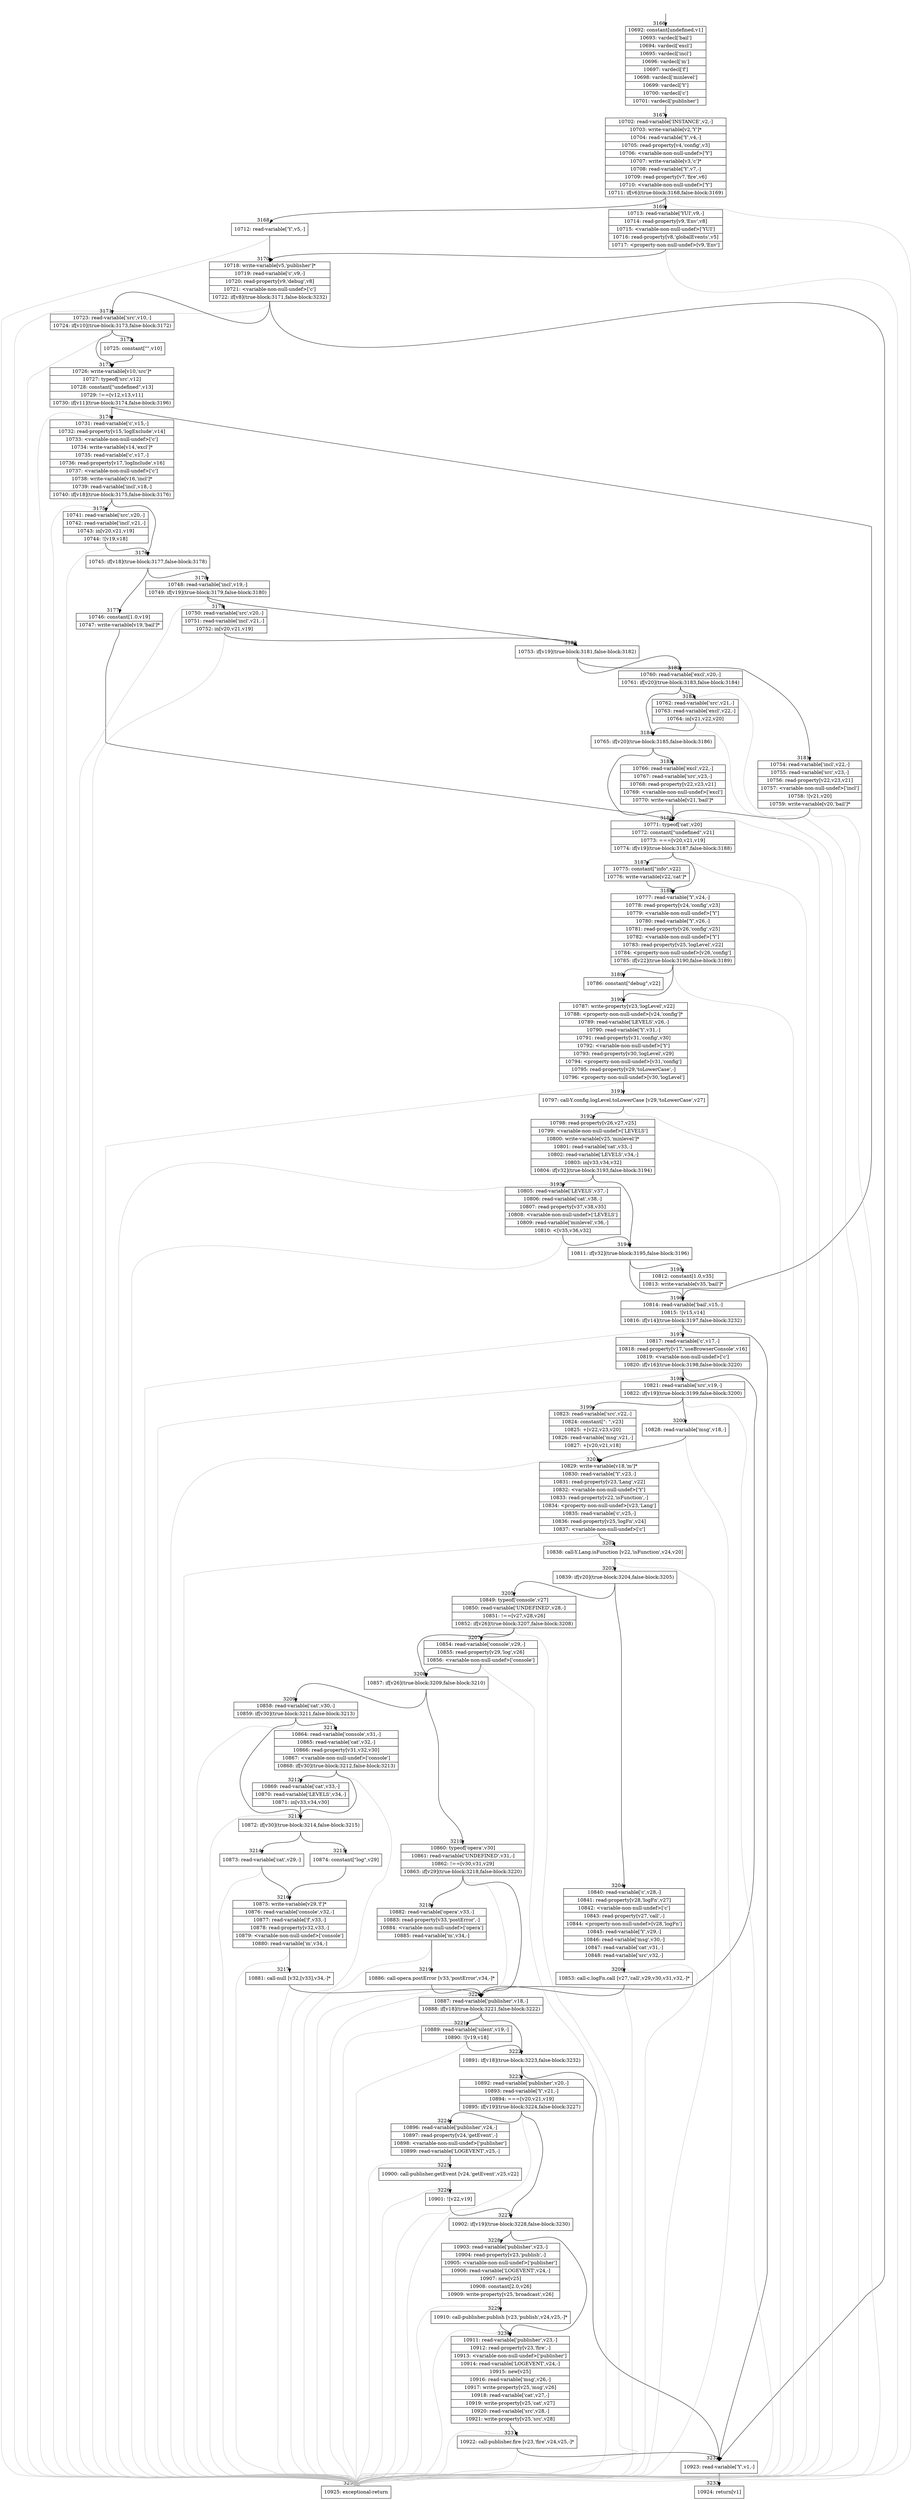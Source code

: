 digraph {
rankdir="TD"
BB_entry168[shape=none,label=""];
BB_entry168 -> BB3166 [tailport=s, headport=n, headlabel="    3166"]
BB3166 [shape=record label="{10692: constant[undefined,v1]|10693: vardecl['bail']|10694: vardecl['excl']|10695: vardecl['incl']|10696: vardecl['m']|10697: vardecl['f']|10698: vardecl['minlevel']|10699: vardecl['Y']|10700: vardecl['c']|10701: vardecl['publisher']}" ] 
BB3166 -> BB3167 [tailport=s, headport=n, headlabel="      3167"]
BB3167 [shape=record label="{10702: read-variable['INSTANCE',v2,-]|10703: write-variable[v2,'Y']*|10704: read-variable['Y',v4,-]|10705: read-property[v4,'config',v3]|10706: \<variable-non-null-undef\>['Y']|10707: write-variable[v3,'c']*|10708: read-variable['Y',v7,-]|10709: read-property[v7,'fire',v6]|10710: \<variable-non-null-undef\>['Y']|10711: if[v6](true-block:3168,false-block:3169)}" ] 
BB3167 -> BB3168 [tailport=s, headport=n, headlabel="      3168"]
BB3167 -> BB3169 [tailport=s, headport=n, headlabel="      3169"]
BB3167 -> BB3234 [tailport=s, headport=n, color=gray, headlabel="      3234"]
BB3168 [shape=record label="{10712: read-variable['Y',v5,-]}" ] 
BB3168 -> BB3170 [tailport=s, headport=n, headlabel="      3170"]
BB3168 -> BB3234 [tailport=s, headport=n, color=gray]
BB3169 [shape=record label="{10713: read-variable['YUI',v9,-]|10714: read-property[v9,'Env',v8]|10715: \<variable-non-null-undef\>['YUI']|10716: read-property[v8,'globalEvents',v5]|10717: \<property-non-null-undef\>[v9,'Env']}" ] 
BB3169 -> BB3170 [tailport=s, headport=n]
BB3169 -> BB3234 [tailport=s, headport=n, color=gray]
BB3170 [shape=record label="{10718: write-variable[v5,'publisher']*|10719: read-variable['c',v9,-]|10720: read-property[v9,'debug',v8]|10721: \<variable-non-null-undef\>['c']|10722: if[v8](true-block:3171,false-block:3232)}" ] 
BB3170 -> BB3171 [tailport=s, headport=n, headlabel="      3171"]
BB3170 -> BB3232 [tailport=s, headport=n, headlabel="      3232"]
BB3170 -> BB3234 [tailport=s, headport=n, color=gray]
BB3171 [shape=record label="{10723: read-variable['src',v10,-]|10724: if[v10](true-block:3173,false-block:3172)}" ] 
BB3171 -> BB3173 [tailport=s, headport=n, headlabel="      3173"]
BB3171 -> BB3172 [tailport=s, headport=n, headlabel="      3172"]
BB3171 -> BB3234 [tailport=s, headport=n, color=gray]
BB3172 [shape=record label="{10725: constant[\"\",v10]}" ] 
BB3172 -> BB3173 [tailport=s, headport=n]
BB3173 [shape=record label="{10726: write-variable[v10,'src']*|10727: typeof['src',v12]|10728: constant[\"undefined\",v13]|10729: !==[v12,v13,v11]|10730: if[v11](true-block:3174,false-block:3196)}" ] 
BB3173 -> BB3174 [tailport=s, headport=n, headlabel="      3174"]
BB3173 -> BB3196 [tailport=s, headport=n, headlabel="      3196"]
BB3173 -> BB3234 [tailport=s, headport=n, color=gray]
BB3174 [shape=record label="{10731: read-variable['c',v15,-]|10732: read-property[v15,'logExclude',v14]|10733: \<variable-non-null-undef\>['c']|10734: write-variable[v14,'excl']*|10735: read-variable['c',v17,-]|10736: read-property[v17,'logInclude',v16]|10737: \<variable-non-null-undef\>['c']|10738: write-variable[v16,'incl']*|10739: read-variable['incl',v18,-]|10740: if[v18](true-block:3175,false-block:3176)}" ] 
BB3174 -> BB3176 [tailport=s, headport=n, headlabel="      3176"]
BB3174 -> BB3175 [tailport=s, headport=n, headlabel="      3175"]
BB3174 -> BB3234 [tailport=s, headport=n, color=gray]
BB3175 [shape=record label="{10741: read-variable['src',v20,-]|10742: read-variable['incl',v21,-]|10743: in[v20,v21,v19]|10744: ![v19,v18]}" ] 
BB3175 -> BB3176 [tailport=s, headport=n]
BB3175 -> BB3234 [tailport=s, headport=n, color=gray]
BB3176 [shape=record label="{10745: if[v18](true-block:3177,false-block:3178)}" ] 
BB3176 -> BB3177 [tailport=s, headport=n, headlabel="      3177"]
BB3176 -> BB3178 [tailport=s, headport=n, headlabel="      3178"]
BB3177 [shape=record label="{10746: constant[1.0,v19]|10747: write-variable[v19,'bail']*}" ] 
BB3177 -> BB3186 [tailport=s, headport=n, headlabel="      3186"]
BB3178 [shape=record label="{10748: read-variable['incl',v19,-]|10749: if[v19](true-block:3179,false-block:3180)}" ] 
BB3178 -> BB3180 [tailport=s, headport=n, headlabel="      3180"]
BB3178 -> BB3179 [tailport=s, headport=n, headlabel="      3179"]
BB3178 -> BB3234 [tailport=s, headport=n, color=gray]
BB3179 [shape=record label="{10750: read-variable['src',v20,-]|10751: read-variable['incl',v21,-]|10752: in[v20,v21,v19]}" ] 
BB3179 -> BB3180 [tailport=s, headport=n]
BB3179 -> BB3234 [tailport=s, headport=n, color=gray]
BB3180 [shape=record label="{10753: if[v19](true-block:3181,false-block:3182)}" ] 
BB3180 -> BB3181 [tailport=s, headport=n, headlabel="      3181"]
BB3180 -> BB3182 [tailport=s, headport=n, headlabel="      3182"]
BB3181 [shape=record label="{10754: read-variable['incl',v22,-]|10755: read-variable['src',v23,-]|10756: read-property[v22,v23,v21]|10757: \<variable-non-null-undef\>['incl']|10758: ![v21,v20]|10759: write-variable[v20,'bail']*}" ] 
BB3181 -> BB3186 [tailport=s, headport=n]
BB3181 -> BB3234 [tailport=s, headport=n, color=gray]
BB3182 [shape=record label="{10760: read-variable['excl',v20,-]|10761: if[v20](true-block:3183,false-block:3184)}" ] 
BB3182 -> BB3184 [tailport=s, headport=n, headlabel="      3184"]
BB3182 -> BB3183 [tailport=s, headport=n, headlabel="      3183"]
BB3182 -> BB3234 [tailport=s, headport=n, color=gray]
BB3183 [shape=record label="{10762: read-variable['src',v21,-]|10763: read-variable['excl',v22,-]|10764: in[v21,v22,v20]}" ] 
BB3183 -> BB3184 [tailport=s, headport=n]
BB3183 -> BB3234 [tailport=s, headport=n, color=gray]
BB3184 [shape=record label="{10765: if[v20](true-block:3185,false-block:3186)}" ] 
BB3184 -> BB3185 [tailport=s, headport=n, headlabel="      3185"]
BB3184 -> BB3186 [tailport=s, headport=n]
BB3185 [shape=record label="{10766: read-variable['excl',v22,-]|10767: read-variable['src',v23,-]|10768: read-property[v22,v23,v21]|10769: \<variable-non-null-undef\>['excl']|10770: write-variable[v21,'bail']*}" ] 
BB3185 -> BB3186 [tailport=s, headport=n]
BB3185 -> BB3234 [tailport=s, headport=n, color=gray]
BB3186 [shape=record label="{10771: typeof['cat',v20]|10772: constant[\"undefined\",v21]|10773: ===[v20,v21,v19]|10774: if[v19](true-block:3187,false-block:3188)}" ] 
BB3186 -> BB3187 [tailport=s, headport=n, headlabel="      3187"]
BB3186 -> BB3188 [tailport=s, headport=n, headlabel="      3188"]
BB3186 -> BB3234 [tailport=s, headport=n, color=gray]
BB3187 [shape=record label="{10775: constant[\"info\",v22]|10776: write-variable[v22,'cat']*}" ] 
BB3187 -> BB3188 [tailport=s, headport=n]
BB3188 [shape=record label="{10777: read-variable['Y',v24,-]|10778: read-property[v24,'config',v23]|10779: \<variable-non-null-undef\>['Y']|10780: read-variable['Y',v26,-]|10781: read-property[v26,'config',v25]|10782: \<variable-non-null-undef\>['Y']|10783: read-property[v25,'logLevel',v22]|10784: \<property-non-null-undef\>[v26,'config']|10785: if[v22](true-block:3190,false-block:3189)}" ] 
BB3188 -> BB3190 [tailport=s, headport=n, headlabel="      3190"]
BB3188 -> BB3189 [tailport=s, headport=n, headlabel="      3189"]
BB3188 -> BB3234 [tailport=s, headport=n, color=gray]
BB3189 [shape=record label="{10786: constant[\"debug\",v22]}" ] 
BB3189 -> BB3190 [tailport=s, headport=n]
BB3190 [shape=record label="{10787: write-property[v23,'logLevel',v22]|10788: \<property-non-null-undef\>[v24,'config']*|10789: read-variable['LEVELS',v26,-]|10790: read-variable['Y',v31,-]|10791: read-property[v31,'config',v30]|10792: \<variable-non-null-undef\>['Y']|10793: read-property[v30,'logLevel',v29]|10794: \<property-non-null-undef\>[v31,'config']|10795: read-property[v29,'toLowerCase',-]|10796: \<property-non-null-undef\>[v30,'logLevel']}" ] 
BB3190 -> BB3191 [tailport=s, headport=n, headlabel="      3191"]
BB3190 -> BB3234 [tailport=s, headport=n, color=gray]
BB3191 [shape=record label="{10797: call-Y.config.logLevel.toLowerCase [v29,'toLowerCase',v27]}" ] 
BB3191 -> BB3192 [tailport=s, headport=n, headlabel="      3192"]
BB3191 -> BB3234 [tailport=s, headport=n, color=gray]
BB3192 [shape=record label="{10798: read-property[v26,v27,v25]|10799: \<variable-non-null-undef\>['LEVELS']|10800: write-variable[v25,'minlevel']*|10801: read-variable['cat',v33,-]|10802: read-variable['LEVELS',v34,-]|10803: in[v33,v34,v32]|10804: if[v32](true-block:3193,false-block:3194)}" ] 
BB3192 -> BB3194 [tailport=s, headport=n, headlabel="      3194"]
BB3192 -> BB3193 [tailport=s, headport=n, headlabel="      3193"]
BB3192 -> BB3234 [tailport=s, headport=n, color=gray]
BB3193 [shape=record label="{10805: read-variable['LEVELS',v37,-]|10806: read-variable['cat',v38,-]|10807: read-property[v37,v38,v35]|10808: \<variable-non-null-undef\>['LEVELS']|10809: read-variable['minlevel',v36,-]|10810: \<[v35,v36,v32]}" ] 
BB3193 -> BB3194 [tailport=s, headport=n]
BB3193 -> BB3234 [tailport=s, headport=n, color=gray]
BB3194 [shape=record label="{10811: if[v32](true-block:3195,false-block:3196)}" ] 
BB3194 -> BB3195 [tailport=s, headport=n, headlabel="      3195"]
BB3194 -> BB3196 [tailport=s, headport=n]
BB3195 [shape=record label="{10812: constant[1.0,v35]|10813: write-variable[v35,'bail']*}" ] 
BB3195 -> BB3196 [tailport=s, headport=n]
BB3196 [shape=record label="{10814: read-variable['bail',v15,-]|10815: ![v15,v14]|10816: if[v14](true-block:3197,false-block:3232)}" ] 
BB3196 -> BB3197 [tailport=s, headport=n, headlabel="      3197"]
BB3196 -> BB3232 [tailport=s, headport=n]
BB3196 -> BB3234 [tailport=s, headport=n, color=gray]
BB3197 [shape=record label="{10817: read-variable['c',v17,-]|10818: read-property[v17,'useBrowserConsole',v16]|10819: \<variable-non-null-undef\>['c']|10820: if[v16](true-block:3198,false-block:3220)}" ] 
BB3197 -> BB3198 [tailport=s, headport=n, headlabel="      3198"]
BB3197 -> BB3220 [tailport=s, headport=n, headlabel="      3220"]
BB3197 -> BB3234 [tailport=s, headport=n, color=gray]
BB3198 [shape=record label="{10821: read-variable['src',v19,-]|10822: if[v19](true-block:3199,false-block:3200)}" ] 
BB3198 -> BB3199 [tailport=s, headport=n, headlabel="      3199"]
BB3198 -> BB3200 [tailport=s, headport=n, headlabel="      3200"]
BB3198 -> BB3234 [tailport=s, headport=n, color=gray]
BB3199 [shape=record label="{10823: read-variable['src',v22,-]|10824: constant[\": \",v23]|10825: +[v22,v23,v20]|10826: read-variable['msg',v21,-]|10827: +[v20,v21,v18]}" ] 
BB3199 -> BB3201 [tailport=s, headport=n, headlabel="      3201"]
BB3199 -> BB3234 [tailport=s, headport=n, color=gray]
BB3200 [shape=record label="{10828: read-variable['msg',v18,-]}" ] 
BB3200 -> BB3201 [tailport=s, headport=n]
BB3200 -> BB3234 [tailport=s, headport=n, color=gray]
BB3201 [shape=record label="{10829: write-variable[v18,'m']*|10830: read-variable['Y',v23,-]|10831: read-property[v23,'Lang',v22]|10832: \<variable-non-null-undef\>['Y']|10833: read-property[v22,'isFunction',-]|10834: \<property-non-null-undef\>[v23,'Lang']|10835: read-variable['c',v25,-]|10836: read-property[v25,'logFn',v24]|10837: \<variable-non-null-undef\>['c']}" ] 
BB3201 -> BB3202 [tailport=s, headport=n, headlabel="      3202"]
BB3201 -> BB3234 [tailport=s, headport=n, color=gray]
BB3202 [shape=record label="{10838: call-Y.Lang.isFunction [v22,'isFunction',v24,v20]}" ] 
BB3202 -> BB3203 [tailport=s, headport=n, headlabel="      3203"]
BB3202 -> BB3234 [tailport=s, headport=n, color=gray]
BB3203 [shape=record label="{10839: if[v20](true-block:3204,false-block:3205)}" ] 
BB3203 -> BB3204 [tailport=s, headport=n, headlabel="      3204"]
BB3203 -> BB3205 [tailport=s, headport=n, headlabel="      3205"]
BB3204 [shape=record label="{10840: read-variable['c',v28,-]|10841: read-property[v28,'logFn',v27]|10842: \<variable-non-null-undef\>['c']|10843: read-property[v27,'call',-]|10844: \<property-non-null-undef\>[v28,'logFn']|10845: read-variable['Y',v29,-]|10846: read-variable['msg',v30,-]|10847: read-variable['cat',v31,-]|10848: read-variable['src',v32,-]}" ] 
BB3204 -> BB3206 [tailport=s, headport=n, headlabel="      3206"]
BB3204 -> BB3234 [tailport=s, headport=n, color=gray]
BB3205 [shape=record label="{10849: typeof['console',v27]|10850: read-variable['UNDEFINED',v28,-]|10851: !==[v27,v28,v26]|10852: if[v26](true-block:3207,false-block:3208)}" ] 
BB3205 -> BB3208 [tailport=s, headport=n, headlabel="      3208"]
BB3205 -> BB3207 [tailport=s, headport=n, headlabel="      3207"]
BB3205 -> BB3234 [tailport=s, headport=n, color=gray]
BB3206 [shape=record label="{10853: call-c.logFn.call [v27,'call',v29,v30,v31,v32,-]*}" ] 
BB3206 -> BB3220 [tailport=s, headport=n]
BB3206 -> BB3234 [tailport=s, headport=n, color=gray]
BB3207 [shape=record label="{10854: read-variable['console',v29,-]|10855: read-property[v29,'log',v26]|10856: \<variable-non-null-undef\>['console']}" ] 
BB3207 -> BB3208 [tailport=s, headport=n]
BB3207 -> BB3234 [tailport=s, headport=n, color=gray]
BB3208 [shape=record label="{10857: if[v26](true-block:3209,false-block:3210)}" ] 
BB3208 -> BB3209 [tailport=s, headport=n, headlabel="      3209"]
BB3208 -> BB3210 [tailport=s, headport=n, headlabel="      3210"]
BB3209 [shape=record label="{10858: read-variable['cat',v30,-]|10859: if[v30](true-block:3211,false-block:3213)}" ] 
BB3209 -> BB3213 [tailport=s, headport=n, headlabel="      3213"]
BB3209 -> BB3211 [tailport=s, headport=n, headlabel="      3211"]
BB3209 -> BB3234 [tailport=s, headport=n, color=gray]
BB3210 [shape=record label="{10860: typeof['opera',v30]|10861: read-variable['UNDEFINED',v31,-]|10862: !==[v30,v31,v29]|10863: if[v29](true-block:3218,false-block:3220)}" ] 
BB3210 -> BB3218 [tailport=s, headport=n, headlabel="      3218"]
BB3210 -> BB3220 [tailport=s, headport=n]
BB3210 -> BB3234 [tailport=s, headport=n, color=gray]
BB3211 [shape=record label="{10864: read-variable['console',v31,-]|10865: read-variable['cat',v32,-]|10866: read-property[v31,v32,v30]|10867: \<variable-non-null-undef\>['console']|10868: if[v30](true-block:3212,false-block:3213)}" ] 
BB3211 -> BB3213 [tailport=s, headport=n]
BB3211 -> BB3212 [tailport=s, headport=n, headlabel="      3212"]
BB3211 -> BB3234 [tailport=s, headport=n, color=gray]
BB3212 [shape=record label="{10869: read-variable['cat',v33,-]|10870: read-variable['LEVELS',v34,-]|10871: in[v33,v34,v30]}" ] 
BB3212 -> BB3213 [tailport=s, headport=n]
BB3212 -> BB3234 [tailport=s, headport=n, color=gray]
BB3213 [shape=record label="{10872: if[v30](true-block:3214,false-block:3215)}" ] 
BB3213 -> BB3214 [tailport=s, headport=n, headlabel="      3214"]
BB3213 -> BB3215 [tailport=s, headport=n, headlabel="      3215"]
BB3214 [shape=record label="{10873: read-variable['cat',v29,-]}" ] 
BB3214 -> BB3216 [tailport=s, headport=n, headlabel="      3216"]
BB3214 -> BB3234 [tailport=s, headport=n, color=gray]
BB3215 [shape=record label="{10874: constant[\"log\",v29]}" ] 
BB3215 -> BB3216 [tailport=s, headport=n]
BB3216 [shape=record label="{10875: write-variable[v29,'f']*|10876: read-variable['console',v32,-]|10877: read-variable['f',v33,-]|10878: read-property[v32,v33,-]|10879: \<variable-non-null-undef\>['console']|10880: read-variable['m',v34,-]}" ] 
BB3216 -> BB3217 [tailport=s, headport=n, headlabel="      3217"]
BB3216 -> BB3234 [tailport=s, headport=n, color=gray]
BB3217 [shape=record label="{10881: call-null [v32,[v33],v34,-]*}" ] 
BB3217 -> BB3220 [tailport=s, headport=n]
BB3217 -> BB3234 [tailport=s, headport=n, color=gray]
BB3218 [shape=record label="{10882: read-variable['opera',v33,-]|10883: read-property[v33,'postError',-]|10884: \<variable-non-null-undef\>['opera']|10885: read-variable['m',v34,-]}" ] 
BB3218 -> BB3219 [tailport=s, headport=n, headlabel="      3219"]
BB3218 -> BB3234 [tailport=s, headport=n, color=gray]
BB3219 [shape=record label="{10886: call-opera.postError [v33,'postError',v34,-]*}" ] 
BB3219 -> BB3220 [tailport=s, headport=n]
BB3219 -> BB3234 [tailport=s, headport=n, color=gray]
BB3220 [shape=record label="{10887: read-variable['publisher',v18,-]|10888: if[v18](true-block:3221,false-block:3222)}" ] 
BB3220 -> BB3222 [tailport=s, headport=n, headlabel="      3222"]
BB3220 -> BB3221 [tailport=s, headport=n, headlabel="      3221"]
BB3220 -> BB3234 [tailport=s, headport=n, color=gray]
BB3221 [shape=record label="{10889: read-variable['silent',v19,-]|10890: ![v19,v18]}" ] 
BB3221 -> BB3222 [tailport=s, headport=n]
BB3221 -> BB3234 [tailport=s, headport=n, color=gray]
BB3222 [shape=record label="{10891: if[v18](true-block:3223,false-block:3232)}" ] 
BB3222 -> BB3223 [tailport=s, headport=n, headlabel="      3223"]
BB3222 -> BB3232 [tailport=s, headport=n]
BB3223 [shape=record label="{10892: read-variable['publisher',v20,-]|10893: read-variable['Y',v21,-]|10894: ===[v20,v21,v19]|10895: if[v19](true-block:3224,false-block:3227)}" ] 
BB3223 -> BB3227 [tailport=s, headport=n, headlabel="      3227"]
BB3223 -> BB3224 [tailport=s, headport=n, headlabel="      3224"]
BB3223 -> BB3234 [tailport=s, headport=n, color=gray]
BB3224 [shape=record label="{10896: read-variable['publisher',v24,-]|10897: read-property[v24,'getEvent',-]|10898: \<variable-non-null-undef\>['publisher']|10899: read-variable['LOGEVENT',v25,-]}" ] 
BB3224 -> BB3225 [tailport=s, headport=n, headlabel="      3225"]
BB3224 -> BB3234 [tailport=s, headport=n, color=gray]
BB3225 [shape=record label="{10900: call-publisher.getEvent [v24,'getEvent',v25,v22]}" ] 
BB3225 -> BB3226 [tailport=s, headport=n, headlabel="      3226"]
BB3225 -> BB3234 [tailport=s, headport=n, color=gray]
BB3226 [shape=record label="{10901: ![v22,v19]}" ] 
BB3226 -> BB3227 [tailport=s, headport=n]
BB3226 -> BB3234 [tailport=s, headport=n, color=gray]
BB3227 [shape=record label="{10902: if[v19](true-block:3228,false-block:3230)}" ] 
BB3227 -> BB3228 [tailport=s, headport=n, headlabel="      3228"]
BB3227 -> BB3230 [tailport=s, headport=n, headlabel="      3230"]
BB3228 [shape=record label="{10903: read-variable['publisher',v23,-]|10904: read-property[v23,'publish',-]|10905: \<variable-non-null-undef\>['publisher']|10906: read-variable['LOGEVENT',v24,-]|10907: new[v25]|10908: constant[2.0,v26]|10909: write-property[v25,'broadcast',v26]}" ] 
BB3228 -> BB3229 [tailport=s, headport=n, headlabel="      3229"]
BB3228 -> BB3234 [tailport=s, headport=n, color=gray]
BB3229 [shape=record label="{10910: call-publisher.publish [v23,'publish',v24,v25,-]*}" ] 
BB3229 -> BB3230 [tailport=s, headport=n]
BB3229 -> BB3234 [tailport=s, headport=n, color=gray]
BB3230 [shape=record label="{10911: read-variable['publisher',v23,-]|10912: read-property[v23,'fire',-]|10913: \<variable-non-null-undef\>['publisher']|10914: read-variable['LOGEVENT',v24,-]|10915: new[v25]|10916: read-variable['msg',v26,-]|10917: write-property[v25,'msg',v26]|10918: read-variable['cat',v27,-]|10919: write-property[v25,'cat',v27]|10920: read-variable['src',v28,-]|10921: write-property[v25,'src',v28]}" ] 
BB3230 -> BB3231 [tailport=s, headport=n, headlabel="      3231"]
BB3230 -> BB3234 [tailport=s, headport=n, color=gray]
BB3231 [shape=record label="{10922: call-publisher.fire [v23,'fire',v24,v25,-]*}" ] 
BB3231 -> BB3232 [tailport=s, headport=n]
BB3231 -> BB3234 [tailport=s, headport=n, color=gray]
BB3232 [shape=record label="{10923: read-variable['Y',v1,-]}" ] 
BB3232 -> BB3233 [tailport=s, headport=n, headlabel="      3233"]
BB3232 -> BB3234 [tailport=s, headport=n, color=gray]
BB3233 [shape=record label="{10924: return[v1]}" ] 
BB3234 [shape=record label="{10925: exceptional-return}" ] 
//#$~ 5437
}
